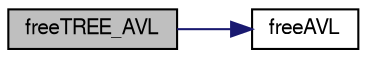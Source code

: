 digraph "freeTREE_AVL"
{
  edge [fontname="FreeSans",fontsize="10",labelfontname="FreeSans",labelfontsize="10"];
  node [fontname="FreeSans",fontsize="10",shape=record];
  rankdir="LR";
  Node1 [label="freeTREE_AVL",height=0.2,width=0.4,color="black", fillcolor="grey75", style="filled", fontcolor="black"];
  Node1 -> Node2 [color="midnightblue",fontsize="10",style="solid",fontname="FreeSans"];
  Node2 [label="freeAVL",height=0.2,width=0.4,color="black", fillcolor="white", style="filled",URL="$mytree_8c.html#ad92f7af5d2b72aa2e1ec963daa20ba64",tooltip="Função liberta a memória de uma AVL. "];
}
